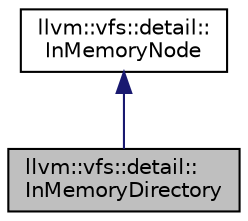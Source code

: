 digraph "llvm::vfs::detail::InMemoryDirectory"
{
 // LATEX_PDF_SIZE
  bgcolor="transparent";
  edge [fontname="Helvetica",fontsize="10",labelfontname="Helvetica",labelfontsize="10"];
  node [fontname="Helvetica",fontsize="10",shape=record];
  Node1 [label="llvm::vfs::detail::\lInMemoryDirectory",height=0.2,width=0.4,color="black", fillcolor="grey75", style="filled", fontcolor="black",tooltip=" "];
  Node2 -> Node1 [dir="back",color="midnightblue",fontsize="10",style="solid",fontname="Helvetica"];
  Node2 [label="llvm::vfs::detail::\lInMemoryNode",height=0.2,width=0.4,color="black",URL="$classllvm_1_1vfs_1_1detail_1_1InMemoryNode.html",tooltip="The in memory file system is a tree of Nodes."];
}
